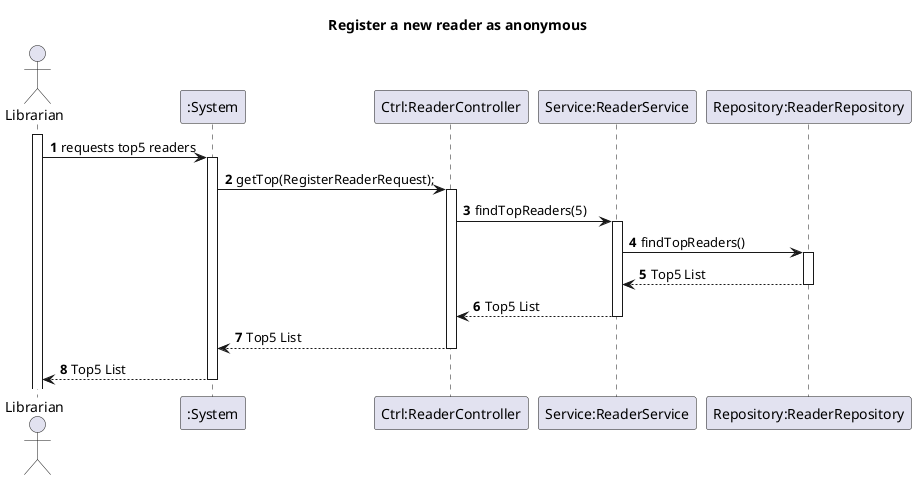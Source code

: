 @startuml
'https://plantuml.com/sequence-diagram
autoactivate on
autonumber

title Register a new reader as anonymous

actor "Librarian" as Librarian
participant ":System" as System
participant "Ctrl:ReaderController" as Ctrl
participant "Service:ReaderService" as ReaderService
participant "Repository:ReaderRepository" as ReaderRepository

activate Librarian

Librarian -> System: requests top5 readers

System -> Ctrl: getTop(RegisterReaderRequest);

Ctrl -> ReaderService: findTopReaders(5)
ReaderService -> ReaderRepository: findTopReaders()
ReaderRepository --> ReaderService: Top5 List
ReaderService --> Ctrl: Top5 List
Ctrl --> System: Top5 List
System --> Librarian: Top5 List

@enduml
